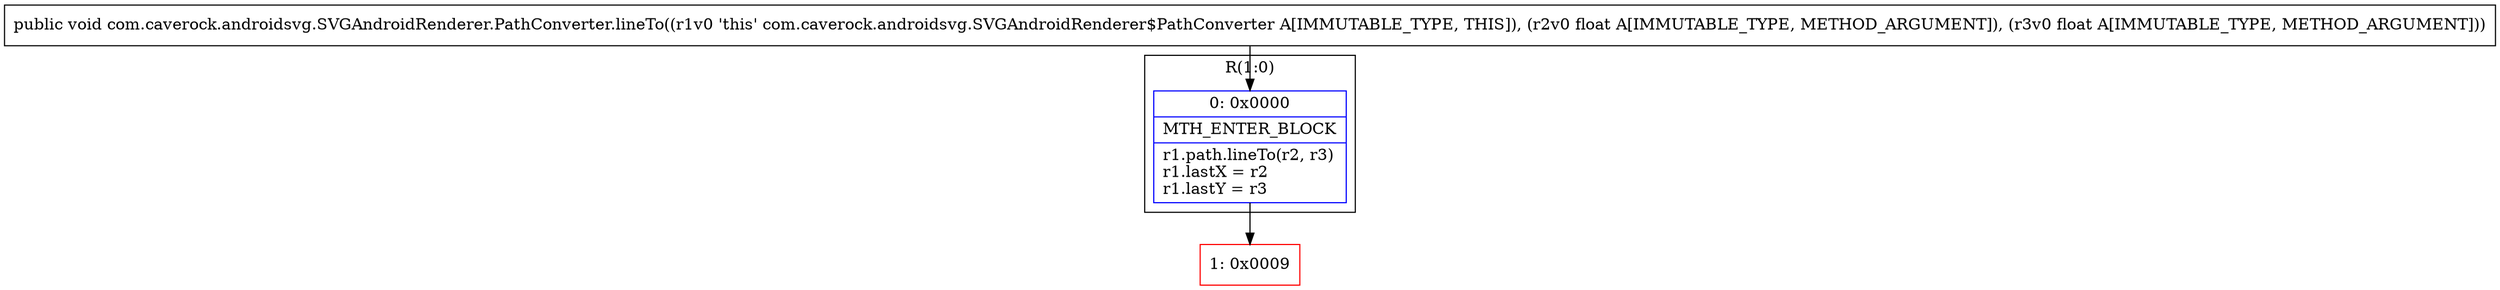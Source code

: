 digraph "CFG forcom.caverock.androidsvg.SVGAndroidRenderer.PathConverter.lineTo(FF)V" {
subgraph cluster_Region_380392601 {
label = "R(1:0)";
node [shape=record,color=blue];
Node_0 [shape=record,label="{0\:\ 0x0000|MTH_ENTER_BLOCK\l|r1.path.lineTo(r2, r3)\lr1.lastX = r2\lr1.lastY = r3\l}"];
}
Node_1 [shape=record,color=red,label="{1\:\ 0x0009}"];
MethodNode[shape=record,label="{public void com.caverock.androidsvg.SVGAndroidRenderer.PathConverter.lineTo((r1v0 'this' com.caverock.androidsvg.SVGAndroidRenderer$PathConverter A[IMMUTABLE_TYPE, THIS]), (r2v0 float A[IMMUTABLE_TYPE, METHOD_ARGUMENT]), (r3v0 float A[IMMUTABLE_TYPE, METHOD_ARGUMENT])) }"];
MethodNode -> Node_0;
Node_0 -> Node_1;
}

